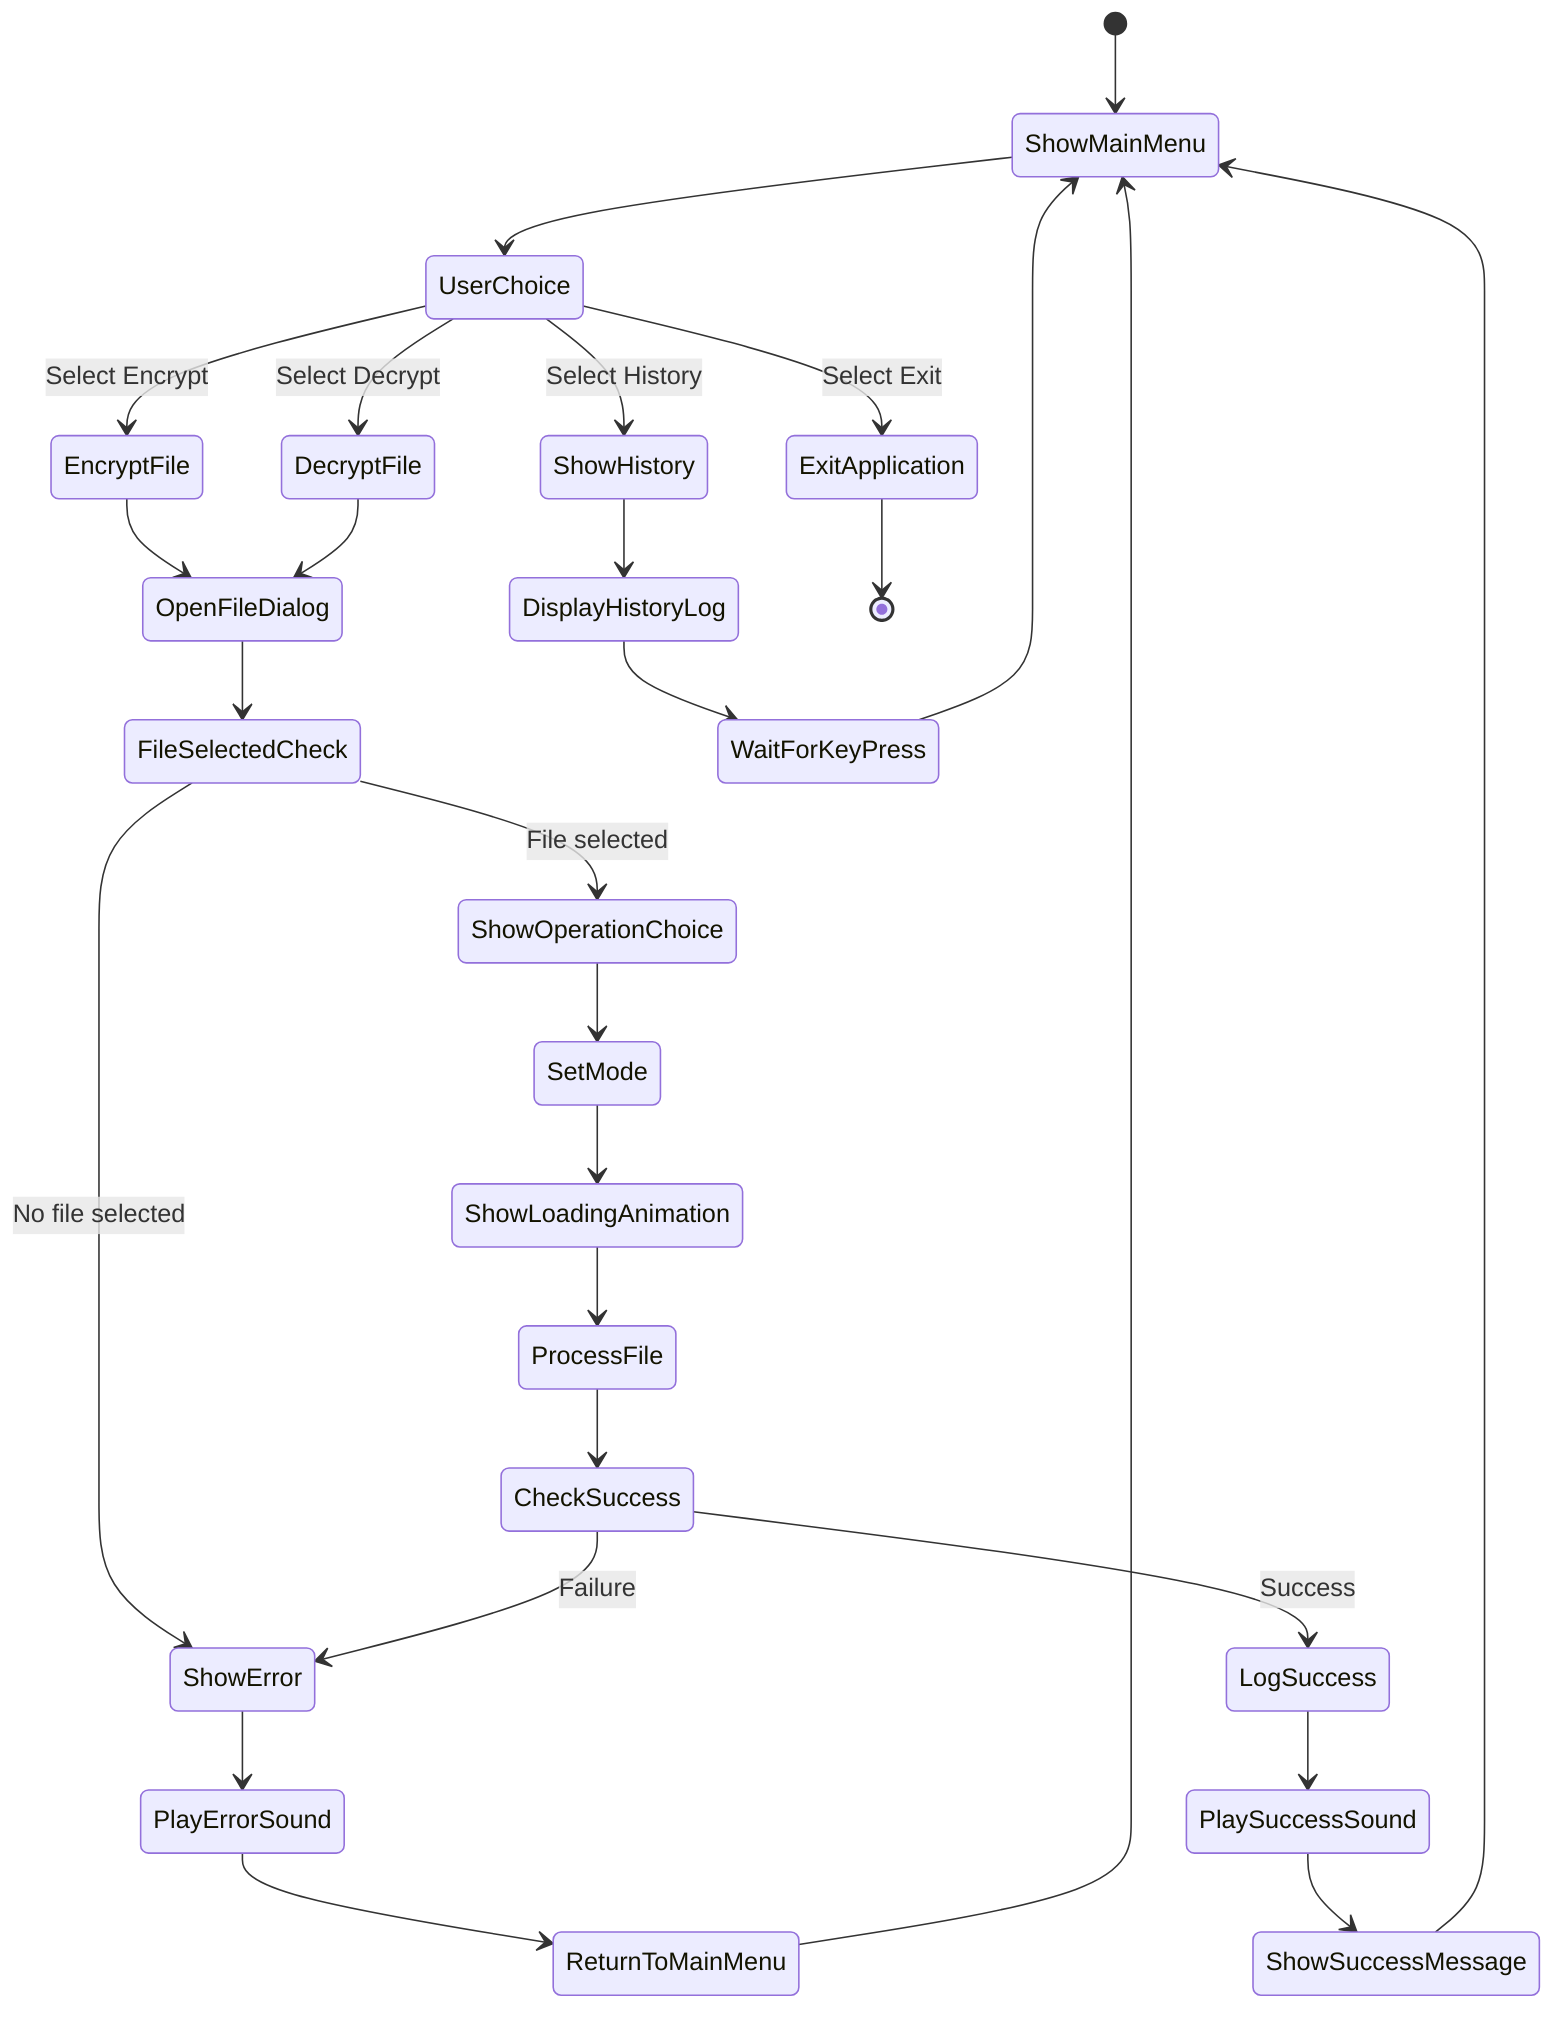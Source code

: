 stateDiagram-v2
    [*] --> ShowMainMenu
    ShowMainMenu --> UserChoice
    
    UserChoice --> EncryptFile: Select Encrypt
    UserChoice --> DecryptFile: Select Decrypt
    UserChoice --> ShowHistory: Select History
    
    EncryptFile --> OpenFileDialog
    DecryptFile --> OpenFileDialog
    
    OpenFileDialog --> FileSelectedCheck
    FileSelectedCheck --> ShowError: No file selected
    FileSelectedCheck --> ShowOperationChoice: File selected
    
    ShowOperationChoice --> SetMode
    SetMode --> ShowLoadingAnimation
    
    ShowLoadingAnimation --> ProcessFile
    ProcessFile --> CheckSuccess
    
    CheckSuccess --> LogSuccess: Success
    CheckSuccess --> ShowError: Failure
    
    LogSuccess --> PlaySuccessSound
    PlaySuccessSound --> ShowSuccessMessage
    ShowSuccessMessage --> ShowMainMenu
    
    ShowError --> PlayErrorSound
    PlayErrorSound --> ReturnToMainMenu
    ReturnToMainMenu --> ShowMainMenu
    
    ShowHistory --> DisplayHistoryLog
    DisplayHistoryLog --> WaitForKeyPress
    WaitForKeyPress --> ShowMainMenu
    
    UserChoice --> ExitApplication: Select Exit
    ExitApplication --> [*]